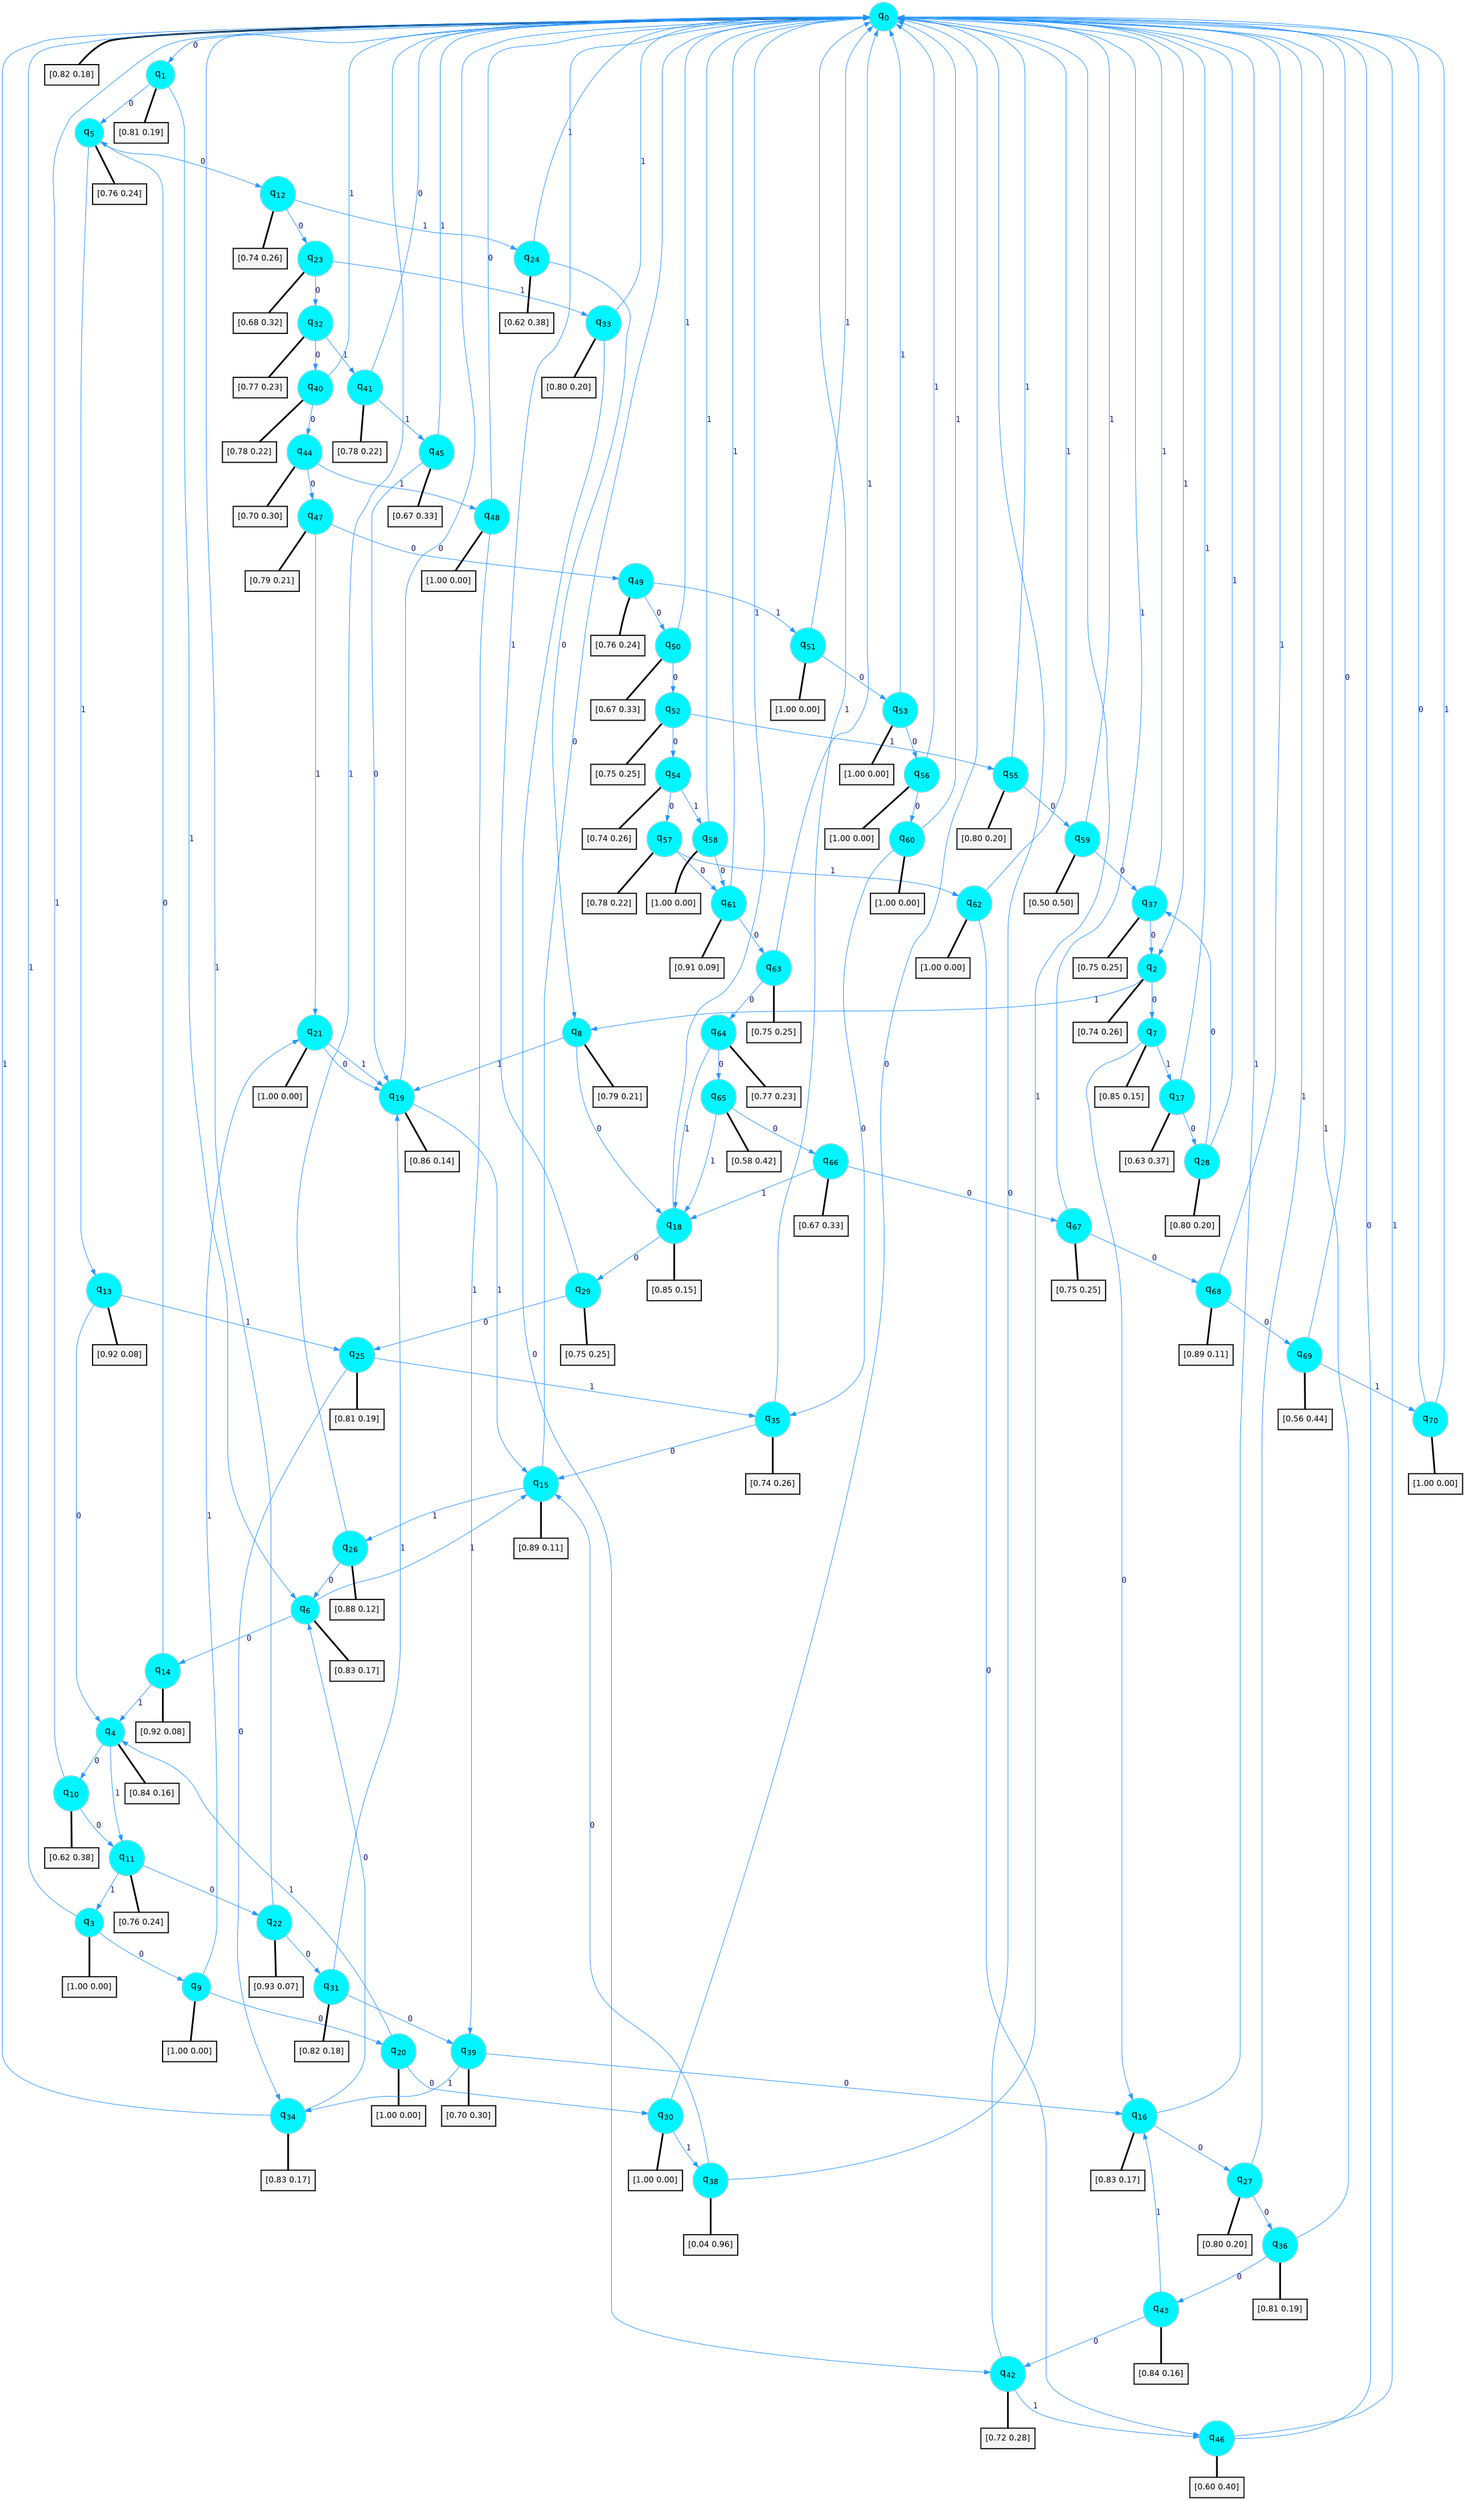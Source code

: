 digraph G {
graph [
bgcolor=transparent, dpi=300, rankdir=TD, size="40,25"];
node [
color=gray, fillcolor=turquoise1, fontcolor=black, fontname=Helvetica, fontsize=16, fontweight=bold, shape=circle, style=filled];
edge [
arrowsize=1, color=dodgerblue1, fontcolor=midnightblue, fontname=courier, fontweight=bold, penwidth=1, style=solid, weight=20];
0[label=<q<SUB>0</SUB>>];
1[label=<q<SUB>1</SUB>>];
2[label=<q<SUB>2</SUB>>];
3[label=<q<SUB>3</SUB>>];
4[label=<q<SUB>4</SUB>>];
5[label=<q<SUB>5</SUB>>];
6[label=<q<SUB>6</SUB>>];
7[label=<q<SUB>7</SUB>>];
8[label=<q<SUB>8</SUB>>];
9[label=<q<SUB>9</SUB>>];
10[label=<q<SUB>10</SUB>>];
11[label=<q<SUB>11</SUB>>];
12[label=<q<SUB>12</SUB>>];
13[label=<q<SUB>13</SUB>>];
14[label=<q<SUB>14</SUB>>];
15[label=<q<SUB>15</SUB>>];
16[label=<q<SUB>16</SUB>>];
17[label=<q<SUB>17</SUB>>];
18[label=<q<SUB>18</SUB>>];
19[label=<q<SUB>19</SUB>>];
20[label=<q<SUB>20</SUB>>];
21[label=<q<SUB>21</SUB>>];
22[label=<q<SUB>22</SUB>>];
23[label=<q<SUB>23</SUB>>];
24[label=<q<SUB>24</SUB>>];
25[label=<q<SUB>25</SUB>>];
26[label=<q<SUB>26</SUB>>];
27[label=<q<SUB>27</SUB>>];
28[label=<q<SUB>28</SUB>>];
29[label=<q<SUB>29</SUB>>];
30[label=<q<SUB>30</SUB>>];
31[label=<q<SUB>31</SUB>>];
32[label=<q<SUB>32</SUB>>];
33[label=<q<SUB>33</SUB>>];
34[label=<q<SUB>34</SUB>>];
35[label=<q<SUB>35</SUB>>];
36[label=<q<SUB>36</SUB>>];
37[label=<q<SUB>37</SUB>>];
38[label=<q<SUB>38</SUB>>];
39[label=<q<SUB>39</SUB>>];
40[label=<q<SUB>40</SUB>>];
41[label=<q<SUB>41</SUB>>];
42[label=<q<SUB>42</SUB>>];
43[label=<q<SUB>43</SUB>>];
44[label=<q<SUB>44</SUB>>];
45[label=<q<SUB>45</SUB>>];
46[label=<q<SUB>46</SUB>>];
47[label=<q<SUB>47</SUB>>];
48[label=<q<SUB>48</SUB>>];
49[label=<q<SUB>49</SUB>>];
50[label=<q<SUB>50</SUB>>];
51[label=<q<SUB>51</SUB>>];
52[label=<q<SUB>52</SUB>>];
53[label=<q<SUB>53</SUB>>];
54[label=<q<SUB>54</SUB>>];
55[label=<q<SUB>55</SUB>>];
56[label=<q<SUB>56</SUB>>];
57[label=<q<SUB>57</SUB>>];
58[label=<q<SUB>58</SUB>>];
59[label=<q<SUB>59</SUB>>];
60[label=<q<SUB>60</SUB>>];
61[label=<q<SUB>61</SUB>>];
62[label=<q<SUB>62</SUB>>];
63[label=<q<SUB>63</SUB>>];
64[label=<q<SUB>64</SUB>>];
65[label=<q<SUB>65</SUB>>];
66[label=<q<SUB>66</SUB>>];
67[label=<q<SUB>67</SUB>>];
68[label=<q<SUB>68</SUB>>];
69[label=<q<SUB>69</SUB>>];
70[label=<q<SUB>70</SUB>>];
71[label="[0.82 0.18]", shape=box,fontcolor=black, fontname=Helvetica, fontsize=14, penwidth=2, fillcolor=whitesmoke,color=black];
72[label="[0.81 0.19]", shape=box,fontcolor=black, fontname=Helvetica, fontsize=14, penwidth=2, fillcolor=whitesmoke,color=black];
73[label="[0.74 0.26]", shape=box,fontcolor=black, fontname=Helvetica, fontsize=14, penwidth=2, fillcolor=whitesmoke,color=black];
74[label="[1.00 0.00]", shape=box,fontcolor=black, fontname=Helvetica, fontsize=14, penwidth=2, fillcolor=whitesmoke,color=black];
75[label="[0.84 0.16]", shape=box,fontcolor=black, fontname=Helvetica, fontsize=14, penwidth=2, fillcolor=whitesmoke,color=black];
76[label="[0.76 0.24]", shape=box,fontcolor=black, fontname=Helvetica, fontsize=14, penwidth=2, fillcolor=whitesmoke,color=black];
77[label="[0.83 0.17]", shape=box,fontcolor=black, fontname=Helvetica, fontsize=14, penwidth=2, fillcolor=whitesmoke,color=black];
78[label="[0.85 0.15]", shape=box,fontcolor=black, fontname=Helvetica, fontsize=14, penwidth=2, fillcolor=whitesmoke,color=black];
79[label="[0.79 0.21]", shape=box,fontcolor=black, fontname=Helvetica, fontsize=14, penwidth=2, fillcolor=whitesmoke,color=black];
80[label="[1.00 0.00]", shape=box,fontcolor=black, fontname=Helvetica, fontsize=14, penwidth=2, fillcolor=whitesmoke,color=black];
81[label="[0.62 0.38]", shape=box,fontcolor=black, fontname=Helvetica, fontsize=14, penwidth=2, fillcolor=whitesmoke,color=black];
82[label="[0.76 0.24]", shape=box,fontcolor=black, fontname=Helvetica, fontsize=14, penwidth=2, fillcolor=whitesmoke,color=black];
83[label="[0.74 0.26]", shape=box,fontcolor=black, fontname=Helvetica, fontsize=14, penwidth=2, fillcolor=whitesmoke,color=black];
84[label="[0.92 0.08]", shape=box,fontcolor=black, fontname=Helvetica, fontsize=14, penwidth=2, fillcolor=whitesmoke,color=black];
85[label="[0.92 0.08]", shape=box,fontcolor=black, fontname=Helvetica, fontsize=14, penwidth=2, fillcolor=whitesmoke,color=black];
86[label="[0.89 0.11]", shape=box,fontcolor=black, fontname=Helvetica, fontsize=14, penwidth=2, fillcolor=whitesmoke,color=black];
87[label="[0.83 0.17]", shape=box,fontcolor=black, fontname=Helvetica, fontsize=14, penwidth=2, fillcolor=whitesmoke,color=black];
88[label="[0.63 0.37]", shape=box,fontcolor=black, fontname=Helvetica, fontsize=14, penwidth=2, fillcolor=whitesmoke,color=black];
89[label="[0.85 0.15]", shape=box,fontcolor=black, fontname=Helvetica, fontsize=14, penwidth=2, fillcolor=whitesmoke,color=black];
90[label="[0.86 0.14]", shape=box,fontcolor=black, fontname=Helvetica, fontsize=14, penwidth=2, fillcolor=whitesmoke,color=black];
91[label="[1.00 0.00]", shape=box,fontcolor=black, fontname=Helvetica, fontsize=14, penwidth=2, fillcolor=whitesmoke,color=black];
92[label="[1.00 0.00]", shape=box,fontcolor=black, fontname=Helvetica, fontsize=14, penwidth=2, fillcolor=whitesmoke,color=black];
93[label="[0.93 0.07]", shape=box,fontcolor=black, fontname=Helvetica, fontsize=14, penwidth=2, fillcolor=whitesmoke,color=black];
94[label="[0.68 0.32]", shape=box,fontcolor=black, fontname=Helvetica, fontsize=14, penwidth=2, fillcolor=whitesmoke,color=black];
95[label="[0.62 0.38]", shape=box,fontcolor=black, fontname=Helvetica, fontsize=14, penwidth=2, fillcolor=whitesmoke,color=black];
96[label="[0.81 0.19]", shape=box,fontcolor=black, fontname=Helvetica, fontsize=14, penwidth=2, fillcolor=whitesmoke,color=black];
97[label="[0.88 0.12]", shape=box,fontcolor=black, fontname=Helvetica, fontsize=14, penwidth=2, fillcolor=whitesmoke,color=black];
98[label="[0.80 0.20]", shape=box,fontcolor=black, fontname=Helvetica, fontsize=14, penwidth=2, fillcolor=whitesmoke,color=black];
99[label="[0.80 0.20]", shape=box,fontcolor=black, fontname=Helvetica, fontsize=14, penwidth=2, fillcolor=whitesmoke,color=black];
100[label="[0.75 0.25]", shape=box,fontcolor=black, fontname=Helvetica, fontsize=14, penwidth=2, fillcolor=whitesmoke,color=black];
101[label="[1.00 0.00]", shape=box,fontcolor=black, fontname=Helvetica, fontsize=14, penwidth=2, fillcolor=whitesmoke,color=black];
102[label="[0.82 0.18]", shape=box,fontcolor=black, fontname=Helvetica, fontsize=14, penwidth=2, fillcolor=whitesmoke,color=black];
103[label="[0.77 0.23]", shape=box,fontcolor=black, fontname=Helvetica, fontsize=14, penwidth=2, fillcolor=whitesmoke,color=black];
104[label="[0.80 0.20]", shape=box,fontcolor=black, fontname=Helvetica, fontsize=14, penwidth=2, fillcolor=whitesmoke,color=black];
105[label="[0.83 0.17]", shape=box,fontcolor=black, fontname=Helvetica, fontsize=14, penwidth=2, fillcolor=whitesmoke,color=black];
106[label="[0.74 0.26]", shape=box,fontcolor=black, fontname=Helvetica, fontsize=14, penwidth=2, fillcolor=whitesmoke,color=black];
107[label="[0.81 0.19]", shape=box,fontcolor=black, fontname=Helvetica, fontsize=14, penwidth=2, fillcolor=whitesmoke,color=black];
108[label="[0.75 0.25]", shape=box,fontcolor=black, fontname=Helvetica, fontsize=14, penwidth=2, fillcolor=whitesmoke,color=black];
109[label="[0.04 0.96]", shape=box,fontcolor=black, fontname=Helvetica, fontsize=14, penwidth=2, fillcolor=whitesmoke,color=black];
110[label="[0.70 0.30]", shape=box,fontcolor=black, fontname=Helvetica, fontsize=14, penwidth=2, fillcolor=whitesmoke,color=black];
111[label="[0.78 0.22]", shape=box,fontcolor=black, fontname=Helvetica, fontsize=14, penwidth=2, fillcolor=whitesmoke,color=black];
112[label="[0.78 0.22]", shape=box,fontcolor=black, fontname=Helvetica, fontsize=14, penwidth=2, fillcolor=whitesmoke,color=black];
113[label="[0.72 0.28]", shape=box,fontcolor=black, fontname=Helvetica, fontsize=14, penwidth=2, fillcolor=whitesmoke,color=black];
114[label="[0.84 0.16]", shape=box,fontcolor=black, fontname=Helvetica, fontsize=14, penwidth=2, fillcolor=whitesmoke,color=black];
115[label="[0.70 0.30]", shape=box,fontcolor=black, fontname=Helvetica, fontsize=14, penwidth=2, fillcolor=whitesmoke,color=black];
116[label="[0.67 0.33]", shape=box,fontcolor=black, fontname=Helvetica, fontsize=14, penwidth=2, fillcolor=whitesmoke,color=black];
117[label="[0.60 0.40]", shape=box,fontcolor=black, fontname=Helvetica, fontsize=14, penwidth=2, fillcolor=whitesmoke,color=black];
118[label="[0.79 0.21]", shape=box,fontcolor=black, fontname=Helvetica, fontsize=14, penwidth=2, fillcolor=whitesmoke,color=black];
119[label="[1.00 0.00]", shape=box,fontcolor=black, fontname=Helvetica, fontsize=14, penwidth=2, fillcolor=whitesmoke,color=black];
120[label="[0.76 0.24]", shape=box,fontcolor=black, fontname=Helvetica, fontsize=14, penwidth=2, fillcolor=whitesmoke,color=black];
121[label="[0.67 0.33]", shape=box,fontcolor=black, fontname=Helvetica, fontsize=14, penwidth=2, fillcolor=whitesmoke,color=black];
122[label="[1.00 0.00]", shape=box,fontcolor=black, fontname=Helvetica, fontsize=14, penwidth=2, fillcolor=whitesmoke,color=black];
123[label="[0.75 0.25]", shape=box,fontcolor=black, fontname=Helvetica, fontsize=14, penwidth=2, fillcolor=whitesmoke,color=black];
124[label="[1.00 0.00]", shape=box,fontcolor=black, fontname=Helvetica, fontsize=14, penwidth=2, fillcolor=whitesmoke,color=black];
125[label="[0.74 0.26]", shape=box,fontcolor=black, fontname=Helvetica, fontsize=14, penwidth=2, fillcolor=whitesmoke,color=black];
126[label="[0.80 0.20]", shape=box,fontcolor=black, fontname=Helvetica, fontsize=14, penwidth=2, fillcolor=whitesmoke,color=black];
127[label="[1.00 0.00]", shape=box,fontcolor=black, fontname=Helvetica, fontsize=14, penwidth=2, fillcolor=whitesmoke,color=black];
128[label="[0.78 0.22]", shape=box,fontcolor=black, fontname=Helvetica, fontsize=14, penwidth=2, fillcolor=whitesmoke,color=black];
129[label="[1.00 0.00]", shape=box,fontcolor=black, fontname=Helvetica, fontsize=14, penwidth=2, fillcolor=whitesmoke,color=black];
130[label="[0.50 0.50]", shape=box,fontcolor=black, fontname=Helvetica, fontsize=14, penwidth=2, fillcolor=whitesmoke,color=black];
131[label="[1.00 0.00]", shape=box,fontcolor=black, fontname=Helvetica, fontsize=14, penwidth=2, fillcolor=whitesmoke,color=black];
132[label="[0.91 0.09]", shape=box,fontcolor=black, fontname=Helvetica, fontsize=14, penwidth=2, fillcolor=whitesmoke,color=black];
133[label="[1.00 0.00]", shape=box,fontcolor=black, fontname=Helvetica, fontsize=14, penwidth=2, fillcolor=whitesmoke,color=black];
134[label="[0.75 0.25]", shape=box,fontcolor=black, fontname=Helvetica, fontsize=14, penwidth=2, fillcolor=whitesmoke,color=black];
135[label="[0.77 0.23]", shape=box,fontcolor=black, fontname=Helvetica, fontsize=14, penwidth=2, fillcolor=whitesmoke,color=black];
136[label="[0.58 0.42]", shape=box,fontcolor=black, fontname=Helvetica, fontsize=14, penwidth=2, fillcolor=whitesmoke,color=black];
137[label="[0.67 0.33]", shape=box,fontcolor=black, fontname=Helvetica, fontsize=14, penwidth=2, fillcolor=whitesmoke,color=black];
138[label="[0.75 0.25]", shape=box,fontcolor=black, fontname=Helvetica, fontsize=14, penwidth=2, fillcolor=whitesmoke,color=black];
139[label="[0.89 0.11]", shape=box,fontcolor=black, fontname=Helvetica, fontsize=14, penwidth=2, fillcolor=whitesmoke,color=black];
140[label="[0.56 0.44]", shape=box,fontcolor=black, fontname=Helvetica, fontsize=14, penwidth=2, fillcolor=whitesmoke,color=black];
141[label="[1.00 0.00]", shape=box,fontcolor=black, fontname=Helvetica, fontsize=14, penwidth=2, fillcolor=whitesmoke,color=black];
0->1 [label=0];
0->2 [label=1];
0->71 [arrowhead=none, penwidth=3,color=black];
1->5 [label=0];
1->6 [label=1];
1->72 [arrowhead=none, penwidth=3,color=black];
2->7 [label=0];
2->8 [label=1];
2->73 [arrowhead=none, penwidth=3,color=black];
3->9 [label=0];
3->0 [label=1];
3->74 [arrowhead=none, penwidth=3,color=black];
4->10 [label=0];
4->11 [label=1];
4->75 [arrowhead=none, penwidth=3,color=black];
5->12 [label=0];
5->13 [label=1];
5->76 [arrowhead=none, penwidth=3,color=black];
6->14 [label=0];
6->15 [label=1];
6->77 [arrowhead=none, penwidth=3,color=black];
7->16 [label=0];
7->17 [label=1];
7->78 [arrowhead=none, penwidth=3,color=black];
8->18 [label=0];
8->19 [label=1];
8->79 [arrowhead=none, penwidth=3,color=black];
9->20 [label=0];
9->21 [label=1];
9->80 [arrowhead=none, penwidth=3,color=black];
10->11 [label=0];
10->0 [label=1];
10->81 [arrowhead=none, penwidth=3,color=black];
11->22 [label=0];
11->3 [label=1];
11->82 [arrowhead=none, penwidth=3,color=black];
12->23 [label=0];
12->24 [label=1];
12->83 [arrowhead=none, penwidth=3,color=black];
13->4 [label=0];
13->25 [label=1];
13->84 [arrowhead=none, penwidth=3,color=black];
14->5 [label=0];
14->4 [label=1];
14->85 [arrowhead=none, penwidth=3,color=black];
15->0 [label=0];
15->26 [label=1];
15->86 [arrowhead=none, penwidth=3,color=black];
16->27 [label=0];
16->0 [label=1];
16->87 [arrowhead=none, penwidth=3,color=black];
17->28 [label=0];
17->0 [label=1];
17->88 [arrowhead=none, penwidth=3,color=black];
18->29 [label=0];
18->0 [label=1];
18->89 [arrowhead=none, penwidth=3,color=black];
19->0 [label=0];
19->15 [label=1];
19->90 [arrowhead=none, penwidth=3,color=black];
20->30 [label=0];
20->4 [label=1];
20->91 [arrowhead=none, penwidth=3,color=black];
21->19 [label=0];
21->19 [label=1];
21->92 [arrowhead=none, penwidth=3,color=black];
22->31 [label=0];
22->0 [label=1];
22->93 [arrowhead=none, penwidth=3,color=black];
23->32 [label=0];
23->33 [label=1];
23->94 [arrowhead=none, penwidth=3,color=black];
24->8 [label=0];
24->0 [label=1];
24->95 [arrowhead=none, penwidth=3,color=black];
25->34 [label=0];
25->35 [label=1];
25->96 [arrowhead=none, penwidth=3,color=black];
26->6 [label=0];
26->0 [label=1];
26->97 [arrowhead=none, penwidth=3,color=black];
27->36 [label=0];
27->0 [label=1];
27->98 [arrowhead=none, penwidth=3,color=black];
28->37 [label=0];
28->0 [label=1];
28->99 [arrowhead=none, penwidth=3,color=black];
29->25 [label=0];
29->0 [label=1];
29->100 [arrowhead=none, penwidth=3,color=black];
30->0 [label=0];
30->38 [label=1];
30->101 [arrowhead=none, penwidth=3,color=black];
31->39 [label=0];
31->19 [label=1];
31->102 [arrowhead=none, penwidth=3,color=black];
32->40 [label=0];
32->41 [label=1];
32->103 [arrowhead=none, penwidth=3,color=black];
33->42 [label=0];
33->0 [label=1];
33->104 [arrowhead=none, penwidth=3,color=black];
34->6 [label=0];
34->0 [label=1];
34->105 [arrowhead=none, penwidth=3,color=black];
35->15 [label=0];
35->0 [label=1];
35->106 [arrowhead=none, penwidth=3,color=black];
36->43 [label=0];
36->0 [label=1];
36->107 [arrowhead=none, penwidth=3,color=black];
37->2 [label=0];
37->0 [label=1];
37->108 [arrowhead=none, penwidth=3,color=black];
38->15 [label=0];
38->0 [label=1];
38->109 [arrowhead=none, penwidth=3,color=black];
39->16 [label=0];
39->34 [label=1];
39->110 [arrowhead=none, penwidth=3,color=black];
40->44 [label=0];
40->0 [label=1];
40->111 [arrowhead=none, penwidth=3,color=black];
41->0 [label=0];
41->45 [label=1];
41->112 [arrowhead=none, penwidth=3,color=black];
42->0 [label=0];
42->46 [label=1];
42->113 [arrowhead=none, penwidth=3,color=black];
43->42 [label=0];
43->16 [label=1];
43->114 [arrowhead=none, penwidth=3,color=black];
44->47 [label=0];
44->48 [label=1];
44->115 [arrowhead=none, penwidth=3,color=black];
45->19 [label=0];
45->0 [label=1];
45->116 [arrowhead=none, penwidth=3,color=black];
46->0 [label=0];
46->0 [label=1];
46->117 [arrowhead=none, penwidth=3,color=black];
47->49 [label=0];
47->21 [label=1];
47->118 [arrowhead=none, penwidth=3,color=black];
48->0 [label=0];
48->39 [label=1];
48->119 [arrowhead=none, penwidth=3,color=black];
49->50 [label=0];
49->51 [label=1];
49->120 [arrowhead=none, penwidth=3,color=black];
50->52 [label=0];
50->0 [label=1];
50->121 [arrowhead=none, penwidth=3,color=black];
51->53 [label=0];
51->0 [label=1];
51->122 [arrowhead=none, penwidth=3,color=black];
52->54 [label=0];
52->55 [label=1];
52->123 [arrowhead=none, penwidth=3,color=black];
53->56 [label=0];
53->0 [label=1];
53->124 [arrowhead=none, penwidth=3,color=black];
54->57 [label=0];
54->58 [label=1];
54->125 [arrowhead=none, penwidth=3,color=black];
55->59 [label=0];
55->0 [label=1];
55->126 [arrowhead=none, penwidth=3,color=black];
56->60 [label=0];
56->0 [label=1];
56->127 [arrowhead=none, penwidth=3,color=black];
57->61 [label=0];
57->62 [label=1];
57->128 [arrowhead=none, penwidth=3,color=black];
58->61 [label=0];
58->0 [label=1];
58->129 [arrowhead=none, penwidth=3,color=black];
59->37 [label=0];
59->0 [label=1];
59->130 [arrowhead=none, penwidth=3,color=black];
60->35 [label=0];
60->0 [label=1];
60->131 [arrowhead=none, penwidth=3,color=black];
61->63 [label=0];
61->0 [label=1];
61->132 [arrowhead=none, penwidth=3,color=black];
62->46 [label=0];
62->0 [label=1];
62->133 [arrowhead=none, penwidth=3,color=black];
63->64 [label=0];
63->0 [label=1];
63->134 [arrowhead=none, penwidth=3,color=black];
64->65 [label=0];
64->18 [label=1];
64->135 [arrowhead=none, penwidth=3,color=black];
65->66 [label=0];
65->18 [label=1];
65->136 [arrowhead=none, penwidth=3,color=black];
66->67 [label=0];
66->18 [label=1];
66->137 [arrowhead=none, penwidth=3,color=black];
67->68 [label=0];
67->0 [label=1];
67->138 [arrowhead=none, penwidth=3,color=black];
68->69 [label=0];
68->0 [label=1];
68->139 [arrowhead=none, penwidth=3,color=black];
69->0 [label=0];
69->70 [label=1];
69->140 [arrowhead=none, penwidth=3,color=black];
70->0 [label=0];
70->0 [label=1];
70->141 [arrowhead=none, penwidth=3,color=black];
}
